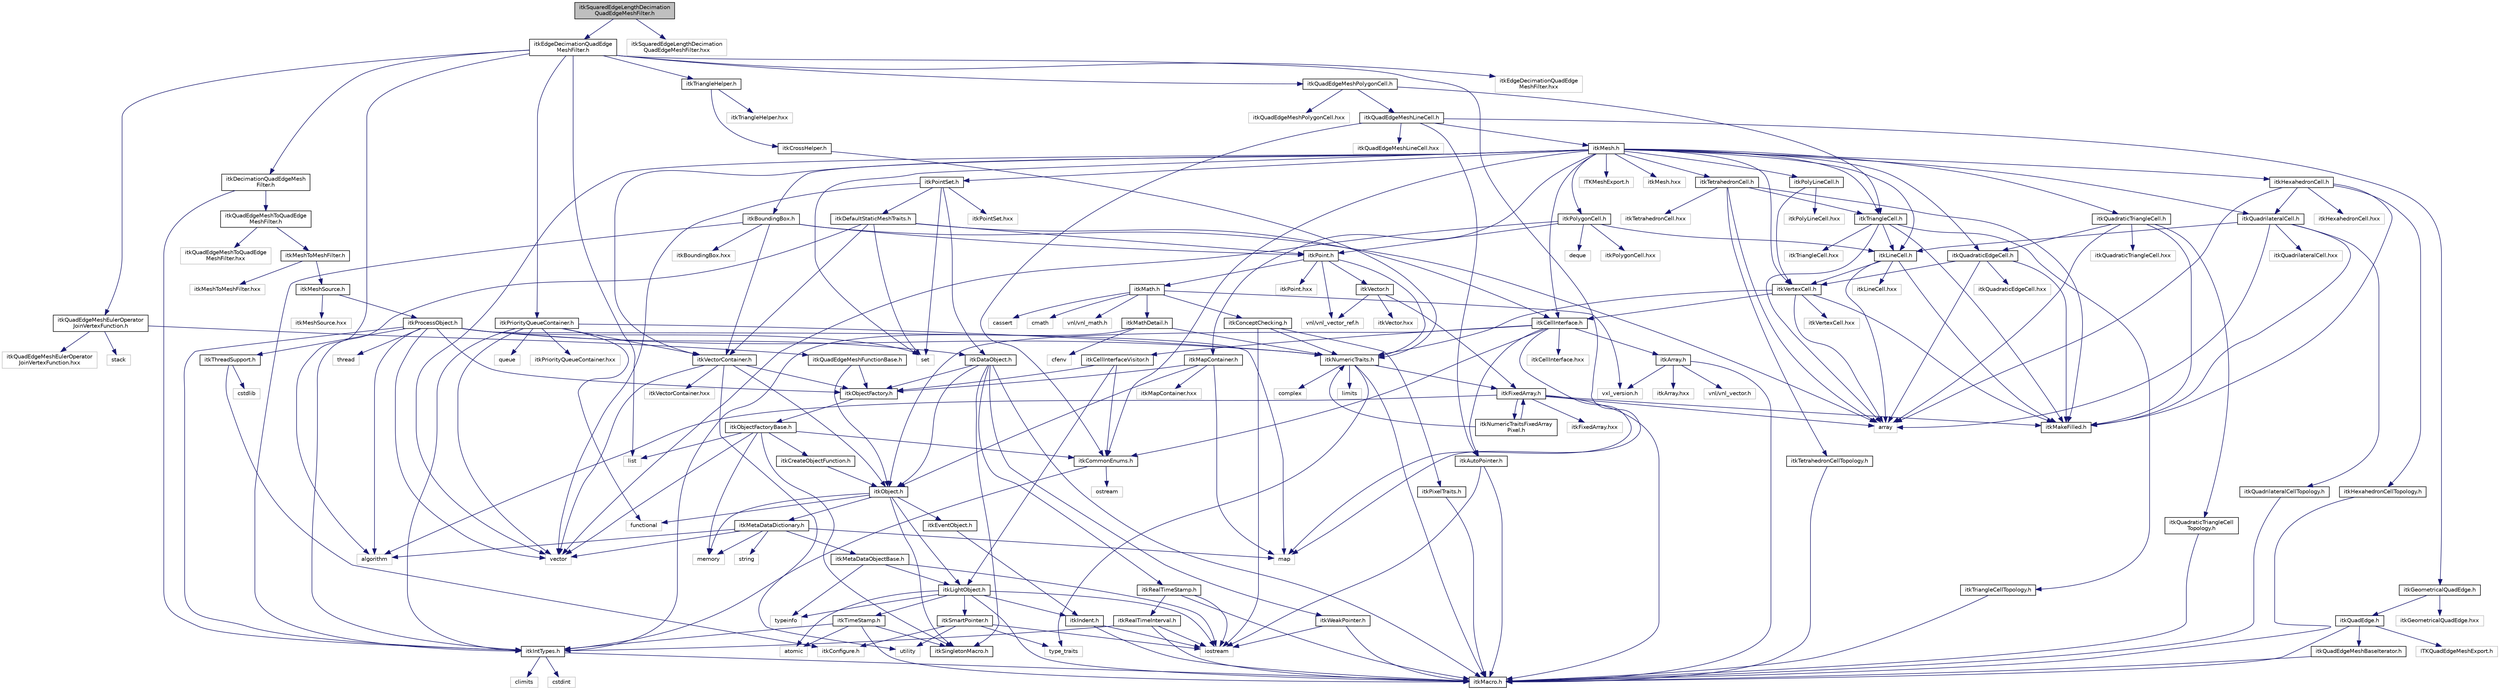 digraph "itkSquaredEdgeLengthDecimationQuadEdgeMeshFilter.h"
{
 // LATEX_PDF_SIZE
  edge [fontname="Helvetica",fontsize="10",labelfontname="Helvetica",labelfontsize="10"];
  node [fontname="Helvetica",fontsize="10",shape=record];
  Node1 [label="itkSquaredEdgeLengthDecimation\lQuadEdgeMeshFilter.h",height=0.2,width=0.4,color="black", fillcolor="grey75", style="filled", fontcolor="black",tooltip=" "];
  Node1 -> Node2 [color="midnightblue",fontsize="10",style="solid",fontname="Helvetica"];
  Node2 [label="itkEdgeDecimationQuadEdge\lMeshFilter.h",height=0.2,width=0.4,color="black", fillcolor="white", style="filled",URL="$itkEdgeDecimationQuadEdgeMeshFilter_8h.html",tooltip=" "];
  Node2 -> Node3 [color="midnightblue",fontsize="10",style="solid",fontname="Helvetica"];
  Node3 [label="list",height=0.2,width=0.4,color="grey75", fillcolor="white", style="filled",tooltip=" "];
  Node2 -> Node4 [color="midnightblue",fontsize="10",style="solid",fontname="Helvetica"];
  Node4 [label="map",height=0.2,width=0.4,color="grey75", fillcolor="white", style="filled",tooltip=" "];
  Node2 -> Node5 [color="midnightblue",fontsize="10",style="solid",fontname="Helvetica"];
  Node5 [label="algorithm",height=0.2,width=0.4,color="grey75", fillcolor="white", style="filled",tooltip=" "];
  Node2 -> Node6 [color="midnightblue",fontsize="10",style="solid",fontname="Helvetica"];
  Node6 [label="itkQuadEdgeMeshEulerOperator\lJoinVertexFunction.h",height=0.2,width=0.4,color="black", fillcolor="white", style="filled",URL="$itkQuadEdgeMeshEulerOperatorJoinVertexFunction_8h.html",tooltip=" "];
  Node6 -> Node7 [color="midnightblue",fontsize="10",style="solid",fontname="Helvetica"];
  Node7 [label="itkQuadEdgeMeshFunctionBase.h",height=0.2,width=0.4,color="black", fillcolor="white", style="filled",URL="$itkQuadEdgeMeshFunctionBase_8h.html",tooltip=" "];
  Node7 -> Node8 [color="midnightblue",fontsize="10",style="solid",fontname="Helvetica"];
  Node8 [label="itkObject.h",height=0.2,width=0.4,color="black", fillcolor="white", style="filled",URL="$itkObject_8h.html",tooltip=" "];
  Node8 -> Node9 [color="midnightblue",fontsize="10",style="solid",fontname="Helvetica"];
  Node9 [label="itkLightObject.h",height=0.2,width=0.4,color="black", fillcolor="white", style="filled",URL="$itkLightObject_8h.html",tooltip=" "];
  Node9 -> Node10 [color="midnightblue",fontsize="10",style="solid",fontname="Helvetica"];
  Node10 [label="itkMacro.h",height=0.2,width=0.4,color="black", fillcolor="white", style="filled",URL="$itkMacro_8h.html",tooltip=" "];
  Node9 -> Node11 [color="midnightblue",fontsize="10",style="solid",fontname="Helvetica"];
  Node11 [label="itkSmartPointer.h",height=0.2,width=0.4,color="black", fillcolor="white", style="filled",URL="$itkSmartPointer_8h.html",tooltip=" "];
  Node11 -> Node12 [color="midnightblue",fontsize="10",style="solid",fontname="Helvetica"];
  Node12 [label="iostream",height=0.2,width=0.4,color="grey75", fillcolor="white", style="filled",tooltip=" "];
  Node11 -> Node13 [color="midnightblue",fontsize="10",style="solid",fontname="Helvetica"];
  Node13 [label="utility",height=0.2,width=0.4,color="grey75", fillcolor="white", style="filled",tooltip=" "];
  Node11 -> Node14 [color="midnightblue",fontsize="10",style="solid",fontname="Helvetica"];
  Node14 [label="type_traits",height=0.2,width=0.4,color="grey75", fillcolor="white", style="filled",tooltip=" "];
  Node11 -> Node15 [color="midnightblue",fontsize="10",style="solid",fontname="Helvetica"];
  Node15 [label="itkConfigure.h",height=0.2,width=0.4,color="grey75", fillcolor="white", style="filled",tooltip=" "];
  Node9 -> Node16 [color="midnightblue",fontsize="10",style="solid",fontname="Helvetica"];
  Node16 [label="itkTimeStamp.h",height=0.2,width=0.4,color="black", fillcolor="white", style="filled",URL="$itkTimeStamp_8h.html",tooltip=" "];
  Node16 -> Node10 [color="midnightblue",fontsize="10",style="solid",fontname="Helvetica"];
  Node16 -> Node17 [color="midnightblue",fontsize="10",style="solid",fontname="Helvetica"];
  Node17 [label="itkIntTypes.h",height=0.2,width=0.4,color="black", fillcolor="white", style="filled",URL="$itkIntTypes_8h.html",tooltip=" "];
  Node17 -> Node10 [color="midnightblue",fontsize="10",style="solid",fontname="Helvetica"];
  Node17 -> Node18 [color="midnightblue",fontsize="10",style="solid",fontname="Helvetica"];
  Node18 [label="cstdint",height=0.2,width=0.4,color="grey75", fillcolor="white", style="filled",tooltip=" "];
  Node17 -> Node19 [color="midnightblue",fontsize="10",style="solid",fontname="Helvetica"];
  Node19 [label="climits",height=0.2,width=0.4,color="grey75", fillcolor="white", style="filled",tooltip=" "];
  Node16 -> Node20 [color="midnightblue",fontsize="10",style="solid",fontname="Helvetica"];
  Node20 [label="atomic",height=0.2,width=0.4,color="grey75", fillcolor="white", style="filled",tooltip=" "];
  Node16 -> Node21 [color="midnightblue",fontsize="10",style="solid",fontname="Helvetica"];
  Node21 [label="itkSingletonMacro.h",height=0.2,width=0.4,color="black", fillcolor="white", style="filled",URL="$itkSingletonMacro_8h.html",tooltip=" "];
  Node9 -> Node22 [color="midnightblue",fontsize="10",style="solid",fontname="Helvetica"];
  Node22 [label="itkIndent.h",height=0.2,width=0.4,color="black", fillcolor="white", style="filled",URL="$itkIndent_8h.html",tooltip=" "];
  Node22 -> Node10 [color="midnightblue",fontsize="10",style="solid",fontname="Helvetica"];
  Node22 -> Node12 [color="midnightblue",fontsize="10",style="solid",fontname="Helvetica"];
  Node9 -> Node20 [color="midnightblue",fontsize="10",style="solid",fontname="Helvetica"];
  Node9 -> Node12 [color="midnightblue",fontsize="10",style="solid",fontname="Helvetica"];
  Node9 -> Node23 [color="midnightblue",fontsize="10",style="solid",fontname="Helvetica"];
  Node23 [label="typeinfo",height=0.2,width=0.4,color="grey75", fillcolor="white", style="filled",tooltip=" "];
  Node8 -> Node24 [color="midnightblue",fontsize="10",style="solid",fontname="Helvetica"];
  Node24 [label="itkEventObject.h",height=0.2,width=0.4,color="black", fillcolor="white", style="filled",URL="$itkEventObject_8h.html",tooltip=" "];
  Node24 -> Node22 [color="midnightblue",fontsize="10",style="solid",fontname="Helvetica"];
  Node8 -> Node25 [color="midnightblue",fontsize="10",style="solid",fontname="Helvetica"];
  Node25 [label="itkMetaDataDictionary.h",height=0.2,width=0.4,color="black", fillcolor="white", style="filled",URL="$itkMetaDataDictionary_8h.html",tooltip=" "];
  Node25 -> Node26 [color="midnightblue",fontsize="10",style="solid",fontname="Helvetica"];
  Node26 [label="itkMetaDataObjectBase.h",height=0.2,width=0.4,color="black", fillcolor="white", style="filled",URL="$itkMetaDataObjectBase_8h.html",tooltip=" "];
  Node26 -> Node9 [color="midnightblue",fontsize="10",style="solid",fontname="Helvetica"];
  Node26 -> Node23 [color="midnightblue",fontsize="10",style="solid",fontname="Helvetica"];
  Node26 -> Node12 [color="midnightblue",fontsize="10",style="solid",fontname="Helvetica"];
  Node25 -> Node5 [color="midnightblue",fontsize="10",style="solid",fontname="Helvetica"];
  Node25 -> Node27 [color="midnightblue",fontsize="10",style="solid",fontname="Helvetica"];
  Node27 [label="vector",height=0.2,width=0.4,color="grey75", fillcolor="white", style="filled",tooltip=" "];
  Node25 -> Node4 [color="midnightblue",fontsize="10",style="solid",fontname="Helvetica"];
  Node25 -> Node28 [color="midnightblue",fontsize="10",style="solid",fontname="Helvetica"];
  Node28 [label="string",height=0.2,width=0.4,color="grey75", fillcolor="white", style="filled",tooltip=" "];
  Node25 -> Node29 [color="midnightblue",fontsize="10",style="solid",fontname="Helvetica"];
  Node29 [label="memory",height=0.2,width=0.4,color="grey75", fillcolor="white", style="filled",tooltip=" "];
  Node8 -> Node21 [color="midnightblue",fontsize="10",style="solid",fontname="Helvetica"];
  Node8 -> Node30 [color="midnightblue",fontsize="10",style="solid",fontname="Helvetica"];
  Node30 [label="functional",height=0.2,width=0.4,color="grey75", fillcolor="white", style="filled",tooltip=" "];
  Node8 -> Node29 [color="midnightblue",fontsize="10",style="solid",fontname="Helvetica"];
  Node7 -> Node31 [color="midnightblue",fontsize="10",style="solid",fontname="Helvetica"];
  Node31 [label="itkObjectFactory.h",height=0.2,width=0.4,color="black", fillcolor="white", style="filled",URL="$itkObjectFactory_8h.html",tooltip=" "];
  Node31 -> Node32 [color="midnightblue",fontsize="10",style="solid",fontname="Helvetica"];
  Node32 [label="itkObjectFactoryBase.h",height=0.2,width=0.4,color="black", fillcolor="white", style="filled",URL="$itkObjectFactoryBase_8h.html",tooltip=" "];
  Node32 -> Node33 [color="midnightblue",fontsize="10",style="solid",fontname="Helvetica"];
  Node33 [label="itkCreateObjectFunction.h",height=0.2,width=0.4,color="black", fillcolor="white", style="filled",URL="$itkCreateObjectFunction_8h.html",tooltip=" "];
  Node33 -> Node8 [color="midnightblue",fontsize="10",style="solid",fontname="Helvetica"];
  Node32 -> Node21 [color="midnightblue",fontsize="10",style="solid",fontname="Helvetica"];
  Node32 -> Node34 [color="midnightblue",fontsize="10",style="solid",fontname="Helvetica"];
  Node34 [label="itkCommonEnums.h",height=0.2,width=0.4,color="black", fillcolor="white", style="filled",URL="$itkCommonEnums_8h.html",tooltip=" "];
  Node34 -> Node17 [color="midnightblue",fontsize="10",style="solid",fontname="Helvetica"];
  Node34 -> Node35 [color="midnightblue",fontsize="10",style="solid",fontname="Helvetica"];
  Node35 [label="ostream",height=0.2,width=0.4,color="grey75", fillcolor="white", style="filled",tooltip=" "];
  Node32 -> Node3 [color="midnightblue",fontsize="10",style="solid",fontname="Helvetica"];
  Node32 -> Node29 [color="midnightblue",fontsize="10",style="solid",fontname="Helvetica"];
  Node32 -> Node27 [color="midnightblue",fontsize="10",style="solid",fontname="Helvetica"];
  Node6 -> Node36 [color="midnightblue",fontsize="10",style="solid",fontname="Helvetica"];
  Node36 [label="stack",height=0.2,width=0.4,color="grey75", fillcolor="white", style="filled",tooltip=" "];
  Node6 -> Node37 [color="midnightblue",fontsize="10",style="solid",fontname="Helvetica"];
  Node37 [label="itkQuadEdgeMeshEulerOperator\lJoinVertexFunction.hxx",height=0.2,width=0.4,color="grey75", fillcolor="white", style="filled",tooltip=" "];
  Node2 -> Node38 [color="midnightblue",fontsize="10",style="solid",fontname="Helvetica"];
  Node38 [label="itkQuadEdgeMeshPolygonCell.h",height=0.2,width=0.4,color="black", fillcolor="white", style="filled",URL="$itkQuadEdgeMeshPolygonCell_8h.html",tooltip=" "];
  Node38 -> Node39 [color="midnightblue",fontsize="10",style="solid",fontname="Helvetica"];
  Node39 [label="itkTriangleCell.h",height=0.2,width=0.4,color="black", fillcolor="white", style="filled",URL="$itkTriangleCell_8h.html",tooltip=" "];
  Node39 -> Node40 [color="midnightblue",fontsize="10",style="solid",fontname="Helvetica"];
  Node40 [label="itkLineCell.h",height=0.2,width=0.4,color="black", fillcolor="white", style="filled",URL="$itkLineCell_8h.html",tooltip=" "];
  Node40 -> Node41 [color="midnightblue",fontsize="10",style="solid",fontname="Helvetica"];
  Node41 [label="itkVertexCell.h",height=0.2,width=0.4,color="black", fillcolor="white", style="filled",URL="$itkVertexCell_8h.html",tooltip=" "];
  Node41 -> Node42 [color="midnightblue",fontsize="10",style="solid",fontname="Helvetica"];
  Node42 [label="itkCellInterface.h",height=0.2,width=0.4,color="black", fillcolor="white", style="filled",URL="$itkCellInterface_8h.html",tooltip=" "];
  Node42 -> Node8 [color="midnightblue",fontsize="10",style="solid",fontname="Helvetica"];
  Node42 -> Node43 [color="midnightblue",fontsize="10",style="solid",fontname="Helvetica"];
  Node43 [label="itkCellInterfaceVisitor.h",height=0.2,width=0.4,color="black", fillcolor="white", style="filled",URL="$itkCellInterfaceVisitor_8h.html",tooltip=" "];
  Node43 -> Node9 [color="midnightblue",fontsize="10",style="solid",fontname="Helvetica"];
  Node43 -> Node31 [color="midnightblue",fontsize="10",style="solid",fontname="Helvetica"];
  Node43 -> Node34 [color="midnightblue",fontsize="10",style="solid",fontname="Helvetica"];
  Node42 -> Node44 [color="midnightblue",fontsize="10",style="solid",fontname="Helvetica"];
  Node44 [label="itkAutoPointer.h",height=0.2,width=0.4,color="black", fillcolor="white", style="filled",URL="$itkAutoPointer_8h.html",tooltip=" "];
  Node44 -> Node10 [color="midnightblue",fontsize="10",style="solid",fontname="Helvetica"];
  Node44 -> Node12 [color="midnightblue",fontsize="10",style="solid",fontname="Helvetica"];
  Node42 -> Node45 [color="midnightblue",fontsize="10",style="solid",fontname="Helvetica"];
  Node45 [label="itkArray.h",height=0.2,width=0.4,color="black", fillcolor="white", style="filled",URL="$itkArray_8h.html",tooltip=" "];
  Node45 -> Node10 [color="midnightblue",fontsize="10",style="solid",fontname="Helvetica"];
  Node45 -> Node46 [color="midnightblue",fontsize="10",style="solid",fontname="Helvetica"];
  Node46 [label="vxl_version.h",height=0.2,width=0.4,color="grey75", fillcolor="white", style="filled",tooltip=" "];
  Node45 -> Node47 [color="midnightblue",fontsize="10",style="solid",fontname="Helvetica"];
  Node47 [label="vnl/vnl_vector.h",height=0.2,width=0.4,color="grey75", fillcolor="white", style="filled",tooltip=" "];
  Node45 -> Node48 [color="midnightblue",fontsize="10",style="solid",fontname="Helvetica"];
  Node48 [label="itkArray.hxx",height=0.2,width=0.4,color="grey75", fillcolor="white", style="filled",tooltip=" "];
  Node42 -> Node34 [color="midnightblue",fontsize="10",style="solid",fontname="Helvetica"];
  Node42 -> Node4 [color="midnightblue",fontsize="10",style="solid",fontname="Helvetica"];
  Node42 -> Node49 [color="midnightblue",fontsize="10",style="solid",fontname="Helvetica"];
  Node49 [label="itkCellInterface.hxx",height=0.2,width=0.4,color="grey75", fillcolor="white", style="filled",tooltip=" "];
  Node41 -> Node50 [color="midnightblue",fontsize="10",style="solid",fontname="Helvetica"];
  Node50 [label="itkNumericTraits.h",height=0.2,width=0.4,color="black", fillcolor="white", style="filled",URL="$itkNumericTraits_8h.html",tooltip=" "];
  Node50 -> Node10 [color="midnightblue",fontsize="10",style="solid",fontname="Helvetica"];
  Node50 -> Node51 [color="midnightblue",fontsize="10",style="solid",fontname="Helvetica"];
  Node51 [label="limits",height=0.2,width=0.4,color="grey75", fillcolor="white", style="filled",tooltip=" "];
  Node50 -> Node52 [color="midnightblue",fontsize="10",style="solid",fontname="Helvetica"];
  Node52 [label="complex",height=0.2,width=0.4,color="grey75", fillcolor="white", style="filled",tooltip=" "];
  Node50 -> Node14 [color="midnightblue",fontsize="10",style="solid",fontname="Helvetica"];
  Node50 -> Node53 [color="midnightblue",fontsize="10",style="solid",fontname="Helvetica"];
  Node53 [label="itkFixedArray.h",height=0.2,width=0.4,color="black", fillcolor="white", style="filled",URL="$itkFixedArray_8h.html",tooltip=" "];
  Node53 -> Node10 [color="midnightblue",fontsize="10",style="solid",fontname="Helvetica"];
  Node53 -> Node54 [color="midnightblue",fontsize="10",style="solid",fontname="Helvetica"];
  Node54 [label="itkMakeFilled.h",height=0.2,width=0.4,color="black", fillcolor="white", style="filled",URL="$itkMakeFilled_8h.html",tooltip=" "];
  Node53 -> Node5 [color="midnightblue",fontsize="10",style="solid",fontname="Helvetica"];
  Node53 -> Node55 [color="midnightblue",fontsize="10",style="solid",fontname="Helvetica"];
  Node55 [label="array",height=0.2,width=0.4,color="grey75", fillcolor="white", style="filled",tooltip=" "];
  Node53 -> Node56 [color="midnightblue",fontsize="10",style="solid",fontname="Helvetica"];
  Node56 [label="itkFixedArray.hxx",height=0.2,width=0.4,color="grey75", fillcolor="white", style="filled",tooltip=" "];
  Node53 -> Node57 [color="midnightblue",fontsize="10",style="solid",fontname="Helvetica"];
  Node57 [label="itkNumericTraitsFixedArray\lPixel.h",height=0.2,width=0.4,color="black", fillcolor="white", style="filled",URL="$itkNumericTraitsFixedArrayPixel_8h.html",tooltip=" "];
  Node57 -> Node50 [color="midnightblue",fontsize="10",style="solid",fontname="Helvetica"];
  Node57 -> Node53 [color="midnightblue",fontsize="10",style="solid",fontname="Helvetica"];
  Node41 -> Node54 [color="midnightblue",fontsize="10",style="solid",fontname="Helvetica"];
  Node41 -> Node55 [color="midnightblue",fontsize="10",style="solid",fontname="Helvetica"];
  Node41 -> Node58 [color="midnightblue",fontsize="10",style="solid",fontname="Helvetica"];
  Node58 [label="itkVertexCell.hxx",height=0.2,width=0.4,color="grey75", fillcolor="white", style="filled",tooltip=" "];
  Node40 -> Node54 [color="midnightblue",fontsize="10",style="solid",fontname="Helvetica"];
  Node40 -> Node55 [color="midnightblue",fontsize="10",style="solid",fontname="Helvetica"];
  Node40 -> Node59 [color="midnightblue",fontsize="10",style="solid",fontname="Helvetica"];
  Node59 [label="itkLineCell.hxx",height=0.2,width=0.4,color="grey75", fillcolor="white", style="filled",tooltip=" "];
  Node39 -> Node60 [color="midnightblue",fontsize="10",style="solid",fontname="Helvetica"];
  Node60 [label="itkTriangleCellTopology.h",height=0.2,width=0.4,color="black", fillcolor="white", style="filled",URL="$itkTriangleCellTopology_8h.html",tooltip=" "];
  Node60 -> Node10 [color="midnightblue",fontsize="10",style="solid",fontname="Helvetica"];
  Node39 -> Node54 [color="midnightblue",fontsize="10",style="solid",fontname="Helvetica"];
  Node39 -> Node55 [color="midnightblue",fontsize="10",style="solid",fontname="Helvetica"];
  Node39 -> Node61 [color="midnightblue",fontsize="10",style="solid",fontname="Helvetica"];
  Node61 [label="itkTriangleCell.hxx",height=0.2,width=0.4,color="grey75", fillcolor="white", style="filled",tooltip=" "];
  Node38 -> Node62 [color="midnightblue",fontsize="10",style="solid",fontname="Helvetica"];
  Node62 [label="itkQuadEdgeMeshLineCell.h",height=0.2,width=0.4,color="black", fillcolor="white", style="filled",URL="$itkQuadEdgeMeshLineCell_8h.html",tooltip=" "];
  Node62 -> Node44 [color="midnightblue",fontsize="10",style="solid",fontname="Helvetica"];
  Node62 -> Node63 [color="midnightblue",fontsize="10",style="solid",fontname="Helvetica"];
  Node63 [label="itkMesh.h",height=0.2,width=0.4,color="black", fillcolor="white", style="filled",URL="$itkMesh_8h.html",tooltip=" "];
  Node63 -> Node64 [color="midnightblue",fontsize="10",style="solid",fontname="Helvetica"];
  Node64 [label="itkPointSet.h",height=0.2,width=0.4,color="black", fillcolor="white", style="filled",URL="$itkPointSet_8h.html",tooltip=" "];
  Node64 -> Node65 [color="midnightblue",fontsize="10",style="solid",fontname="Helvetica"];
  Node65 [label="itkDataObject.h",height=0.2,width=0.4,color="black", fillcolor="white", style="filled",URL="$itkDataObject_8h.html",tooltip=" "];
  Node65 -> Node8 [color="midnightblue",fontsize="10",style="solid",fontname="Helvetica"];
  Node65 -> Node10 [color="midnightblue",fontsize="10",style="solid",fontname="Helvetica"];
  Node65 -> Node21 [color="midnightblue",fontsize="10",style="solid",fontname="Helvetica"];
  Node65 -> Node66 [color="midnightblue",fontsize="10",style="solid",fontname="Helvetica"];
  Node66 [label="itkWeakPointer.h",height=0.2,width=0.4,color="black", fillcolor="white", style="filled",URL="$itkWeakPointer_8h.html",tooltip=" "];
  Node66 -> Node10 [color="midnightblue",fontsize="10",style="solid",fontname="Helvetica"];
  Node66 -> Node12 [color="midnightblue",fontsize="10",style="solid",fontname="Helvetica"];
  Node65 -> Node67 [color="midnightblue",fontsize="10",style="solid",fontname="Helvetica"];
  Node67 [label="itkRealTimeStamp.h",height=0.2,width=0.4,color="black", fillcolor="white", style="filled",URL="$itkRealTimeStamp_8h.html",tooltip=" "];
  Node67 -> Node68 [color="midnightblue",fontsize="10",style="solid",fontname="Helvetica"];
  Node68 [label="itkRealTimeInterval.h",height=0.2,width=0.4,color="black", fillcolor="white", style="filled",URL="$itkRealTimeInterval_8h.html",tooltip=" "];
  Node68 -> Node17 [color="midnightblue",fontsize="10",style="solid",fontname="Helvetica"];
  Node68 -> Node10 [color="midnightblue",fontsize="10",style="solid",fontname="Helvetica"];
  Node68 -> Node12 [color="midnightblue",fontsize="10",style="solid",fontname="Helvetica"];
  Node67 -> Node10 [color="midnightblue",fontsize="10",style="solid",fontname="Helvetica"];
  Node67 -> Node12 [color="midnightblue",fontsize="10",style="solid",fontname="Helvetica"];
  Node65 -> Node31 [color="midnightblue",fontsize="10",style="solid",fontname="Helvetica"];
  Node64 -> Node69 [color="midnightblue",fontsize="10",style="solid",fontname="Helvetica"];
  Node69 [label="itkDefaultStaticMeshTraits.h",height=0.2,width=0.4,color="black", fillcolor="white", style="filled",URL="$itkDefaultStaticMeshTraits_8h.html",tooltip=" "];
  Node69 -> Node42 [color="midnightblue",fontsize="10",style="solid",fontname="Helvetica"];
  Node69 -> Node70 [color="midnightblue",fontsize="10",style="solid",fontname="Helvetica"];
  Node70 [label="itkVectorContainer.h",height=0.2,width=0.4,color="black", fillcolor="white", style="filled",URL="$itkVectorContainer_8h.html",tooltip=" "];
  Node70 -> Node8 [color="midnightblue",fontsize="10",style="solid",fontname="Helvetica"];
  Node70 -> Node31 [color="midnightblue",fontsize="10",style="solid",fontname="Helvetica"];
  Node70 -> Node13 [color="midnightblue",fontsize="10",style="solid",fontname="Helvetica"];
  Node70 -> Node27 [color="midnightblue",fontsize="10",style="solid",fontname="Helvetica"];
  Node70 -> Node71 [color="midnightblue",fontsize="10",style="solid",fontname="Helvetica"];
  Node71 [label="itkVectorContainer.hxx",height=0.2,width=0.4,color="grey75", fillcolor="white", style="filled",tooltip=" "];
  Node69 -> Node72 [color="midnightblue",fontsize="10",style="solid",fontname="Helvetica"];
  Node72 [label="itkPoint.h",height=0.2,width=0.4,color="black", fillcolor="white", style="filled",URL="$itkPoint_8h.html",tooltip=" "];
  Node72 -> Node50 [color="midnightblue",fontsize="10",style="solid",fontname="Helvetica"];
  Node72 -> Node73 [color="midnightblue",fontsize="10",style="solid",fontname="Helvetica"];
  Node73 [label="itkVector.h",height=0.2,width=0.4,color="black", fillcolor="white", style="filled",URL="$itkVector_8h.html",tooltip=" "];
  Node73 -> Node53 [color="midnightblue",fontsize="10",style="solid",fontname="Helvetica"];
  Node73 -> Node74 [color="midnightblue",fontsize="10",style="solid",fontname="Helvetica"];
  Node74 [label="vnl/vnl_vector_ref.h",height=0.2,width=0.4,color="grey75", fillcolor="white", style="filled",tooltip=" "];
  Node73 -> Node75 [color="midnightblue",fontsize="10",style="solid",fontname="Helvetica"];
  Node75 [label="itkVector.hxx",height=0.2,width=0.4,color="grey75", fillcolor="white", style="filled",tooltip=" "];
  Node72 -> Node74 [color="midnightblue",fontsize="10",style="solid",fontname="Helvetica"];
  Node72 -> Node76 [color="midnightblue",fontsize="10",style="solid",fontname="Helvetica"];
  Node76 [label="itkMath.h",height=0.2,width=0.4,color="black", fillcolor="white", style="filled",URL="$itkMath_8h.html",tooltip=" "];
  Node76 -> Node77 [color="midnightblue",fontsize="10",style="solid",fontname="Helvetica"];
  Node77 [label="cassert",height=0.2,width=0.4,color="grey75", fillcolor="white", style="filled",tooltip=" "];
  Node76 -> Node78 [color="midnightblue",fontsize="10",style="solid",fontname="Helvetica"];
  Node78 [label="cmath",height=0.2,width=0.4,color="grey75", fillcolor="white", style="filled",tooltip=" "];
  Node76 -> Node79 [color="midnightblue",fontsize="10",style="solid",fontname="Helvetica"];
  Node79 [label="itkMathDetail.h",height=0.2,width=0.4,color="black", fillcolor="white", style="filled",URL="$itkMathDetail_8h.html",tooltip=" "];
  Node79 -> Node17 [color="midnightblue",fontsize="10",style="solid",fontname="Helvetica"];
  Node79 -> Node50 [color="midnightblue",fontsize="10",style="solid",fontname="Helvetica"];
  Node79 -> Node80 [color="midnightblue",fontsize="10",style="solid",fontname="Helvetica"];
  Node80 [label="cfenv",height=0.2,width=0.4,color="grey75", fillcolor="white", style="filled",tooltip=" "];
  Node76 -> Node81 [color="midnightblue",fontsize="10",style="solid",fontname="Helvetica"];
  Node81 [label="itkConceptChecking.h",height=0.2,width=0.4,color="black", fillcolor="white", style="filled",URL="$itkConceptChecking_8h.html",tooltip=" "];
  Node81 -> Node82 [color="midnightblue",fontsize="10",style="solid",fontname="Helvetica"];
  Node82 [label="itkPixelTraits.h",height=0.2,width=0.4,color="black", fillcolor="white", style="filled",URL="$itkPixelTraits_8h.html",tooltip=" "];
  Node82 -> Node10 [color="midnightblue",fontsize="10",style="solid",fontname="Helvetica"];
  Node81 -> Node50 [color="midnightblue",fontsize="10",style="solid",fontname="Helvetica"];
  Node81 -> Node12 [color="midnightblue",fontsize="10",style="solid",fontname="Helvetica"];
  Node76 -> Node83 [color="midnightblue",fontsize="10",style="solid",fontname="Helvetica"];
  Node83 [label="vnl/vnl_math.h",height=0.2,width=0.4,color="grey75", fillcolor="white", style="filled",tooltip=" "];
  Node76 -> Node46 [color="midnightblue",fontsize="10",style="solid",fontname="Helvetica"];
  Node72 -> Node84 [color="midnightblue",fontsize="10",style="solid",fontname="Helvetica"];
  Node84 [label="itkPoint.hxx",height=0.2,width=0.4,color="grey75", fillcolor="white", style="filled",tooltip=" "];
  Node69 -> Node17 [color="midnightblue",fontsize="10",style="solid",fontname="Helvetica"];
  Node69 -> Node85 [color="midnightblue",fontsize="10",style="solid",fontname="Helvetica"];
  Node85 [label="set",height=0.2,width=0.4,color="grey75", fillcolor="white", style="filled",tooltip=" "];
  Node64 -> Node27 [color="midnightblue",fontsize="10",style="solid",fontname="Helvetica"];
  Node64 -> Node85 [color="midnightblue",fontsize="10",style="solid",fontname="Helvetica"];
  Node64 -> Node86 [color="midnightblue",fontsize="10",style="solid",fontname="Helvetica"];
  Node86 [label="itkPointSet.hxx",height=0.2,width=0.4,color="grey75", fillcolor="white", style="filled",tooltip=" "];
  Node63 -> Node87 [color="midnightblue",fontsize="10",style="solid",fontname="Helvetica"];
  Node87 [label="itkBoundingBox.h",height=0.2,width=0.4,color="black", fillcolor="white", style="filled",URL="$itkBoundingBox_8h.html",tooltip=" "];
  Node87 -> Node72 [color="midnightblue",fontsize="10",style="solid",fontname="Helvetica"];
  Node87 -> Node70 [color="midnightblue",fontsize="10",style="solid",fontname="Helvetica"];
  Node87 -> Node17 [color="midnightblue",fontsize="10",style="solid",fontname="Helvetica"];
  Node87 -> Node55 [color="midnightblue",fontsize="10",style="solid",fontname="Helvetica"];
  Node87 -> Node88 [color="midnightblue",fontsize="10",style="solid",fontname="Helvetica"];
  Node88 [label="itkBoundingBox.hxx",height=0.2,width=0.4,color="grey75", fillcolor="white", style="filled",tooltip=" "];
  Node63 -> Node42 [color="midnightblue",fontsize="10",style="solid",fontname="Helvetica"];
  Node63 -> Node89 [color="midnightblue",fontsize="10",style="solid",fontname="Helvetica"];
  Node89 [label="itkMapContainer.h",height=0.2,width=0.4,color="black", fillcolor="white", style="filled",URL="$itkMapContainer_8h.html",tooltip=" "];
  Node89 -> Node8 [color="midnightblue",fontsize="10",style="solid",fontname="Helvetica"];
  Node89 -> Node31 [color="midnightblue",fontsize="10",style="solid",fontname="Helvetica"];
  Node89 -> Node4 [color="midnightblue",fontsize="10",style="solid",fontname="Helvetica"];
  Node89 -> Node90 [color="midnightblue",fontsize="10",style="solid",fontname="Helvetica"];
  Node90 [label="itkMapContainer.hxx",height=0.2,width=0.4,color="grey75", fillcolor="white", style="filled",tooltip=" "];
  Node63 -> Node34 [color="midnightblue",fontsize="10",style="solid",fontname="Helvetica"];
  Node63 -> Node91 [color="midnightblue",fontsize="10",style="solid",fontname="Helvetica"];
  Node91 [label="ITKMeshExport.h",height=0.2,width=0.4,color="grey75", fillcolor="white", style="filled",tooltip=" "];
  Node63 -> Node27 [color="midnightblue",fontsize="10",style="solid",fontname="Helvetica"];
  Node63 -> Node85 [color="midnightblue",fontsize="10",style="solid",fontname="Helvetica"];
  Node63 -> Node70 [color="midnightblue",fontsize="10",style="solid",fontname="Helvetica"];
  Node63 -> Node41 [color="midnightblue",fontsize="10",style="solid",fontname="Helvetica"];
  Node63 -> Node40 [color="midnightblue",fontsize="10",style="solid",fontname="Helvetica"];
  Node63 -> Node92 [color="midnightblue",fontsize="10",style="solid",fontname="Helvetica"];
  Node92 [label="itkPolyLineCell.h",height=0.2,width=0.4,color="black", fillcolor="white", style="filled",URL="$itkPolyLineCell_8h.html",tooltip=" "];
  Node92 -> Node41 [color="midnightblue",fontsize="10",style="solid",fontname="Helvetica"];
  Node92 -> Node93 [color="midnightblue",fontsize="10",style="solid",fontname="Helvetica"];
  Node93 [label="itkPolyLineCell.hxx",height=0.2,width=0.4,color="grey75", fillcolor="white", style="filled",tooltip=" "];
  Node63 -> Node39 [color="midnightblue",fontsize="10",style="solid",fontname="Helvetica"];
  Node63 -> Node94 [color="midnightblue",fontsize="10",style="solid",fontname="Helvetica"];
  Node94 [label="itkQuadrilateralCell.h",height=0.2,width=0.4,color="black", fillcolor="white", style="filled",URL="$itkQuadrilateralCell_8h.html",tooltip=" "];
  Node94 -> Node40 [color="midnightblue",fontsize="10",style="solid",fontname="Helvetica"];
  Node94 -> Node95 [color="midnightblue",fontsize="10",style="solid",fontname="Helvetica"];
  Node95 [label="itkQuadrilateralCellTopology.h",height=0.2,width=0.4,color="black", fillcolor="white", style="filled",URL="$itkQuadrilateralCellTopology_8h.html",tooltip=" "];
  Node95 -> Node10 [color="midnightblue",fontsize="10",style="solid",fontname="Helvetica"];
  Node94 -> Node54 [color="midnightblue",fontsize="10",style="solid",fontname="Helvetica"];
  Node94 -> Node55 [color="midnightblue",fontsize="10",style="solid",fontname="Helvetica"];
  Node94 -> Node96 [color="midnightblue",fontsize="10",style="solid",fontname="Helvetica"];
  Node96 [label="itkQuadrilateralCell.hxx",height=0.2,width=0.4,color="grey75", fillcolor="white", style="filled",tooltip=" "];
  Node63 -> Node97 [color="midnightblue",fontsize="10",style="solid",fontname="Helvetica"];
  Node97 [label="itkPolygonCell.h",height=0.2,width=0.4,color="black", fillcolor="white", style="filled",URL="$itkPolygonCell_8h.html",tooltip=" "];
  Node97 -> Node40 [color="midnightblue",fontsize="10",style="solid",fontname="Helvetica"];
  Node97 -> Node72 [color="midnightblue",fontsize="10",style="solid",fontname="Helvetica"];
  Node97 -> Node27 [color="midnightblue",fontsize="10",style="solid",fontname="Helvetica"];
  Node97 -> Node98 [color="midnightblue",fontsize="10",style="solid",fontname="Helvetica"];
  Node98 [label="deque",height=0.2,width=0.4,color="grey75", fillcolor="white", style="filled",tooltip=" "];
  Node97 -> Node99 [color="midnightblue",fontsize="10",style="solid",fontname="Helvetica"];
  Node99 [label="itkPolygonCell.hxx",height=0.2,width=0.4,color="grey75", fillcolor="white", style="filled",tooltip=" "];
  Node63 -> Node100 [color="midnightblue",fontsize="10",style="solid",fontname="Helvetica"];
  Node100 [label="itkTetrahedronCell.h",height=0.2,width=0.4,color="black", fillcolor="white", style="filled",URL="$itkTetrahedronCell_8h.html",tooltip=" "];
  Node100 -> Node39 [color="midnightblue",fontsize="10",style="solid",fontname="Helvetica"];
  Node100 -> Node101 [color="midnightblue",fontsize="10",style="solid",fontname="Helvetica"];
  Node101 [label="itkTetrahedronCellTopology.h",height=0.2,width=0.4,color="black", fillcolor="white", style="filled",URL="$itkTetrahedronCellTopology_8h.html",tooltip=" "];
  Node101 -> Node10 [color="midnightblue",fontsize="10",style="solid",fontname="Helvetica"];
  Node100 -> Node54 [color="midnightblue",fontsize="10",style="solid",fontname="Helvetica"];
  Node100 -> Node55 [color="midnightblue",fontsize="10",style="solid",fontname="Helvetica"];
  Node100 -> Node102 [color="midnightblue",fontsize="10",style="solid",fontname="Helvetica"];
  Node102 [label="itkTetrahedronCell.hxx",height=0.2,width=0.4,color="grey75", fillcolor="white", style="filled",tooltip=" "];
  Node63 -> Node103 [color="midnightblue",fontsize="10",style="solid",fontname="Helvetica"];
  Node103 [label="itkHexahedronCell.h",height=0.2,width=0.4,color="black", fillcolor="white", style="filled",URL="$itkHexahedronCell_8h.html",tooltip=" "];
  Node103 -> Node94 [color="midnightblue",fontsize="10",style="solid",fontname="Helvetica"];
  Node103 -> Node104 [color="midnightblue",fontsize="10",style="solid",fontname="Helvetica"];
  Node104 [label="itkHexahedronCellTopology.h",height=0.2,width=0.4,color="black", fillcolor="white", style="filled",URL="$itkHexahedronCellTopology_8h.html",tooltip=" "];
  Node104 -> Node10 [color="midnightblue",fontsize="10",style="solid",fontname="Helvetica"];
  Node103 -> Node54 [color="midnightblue",fontsize="10",style="solid",fontname="Helvetica"];
  Node103 -> Node55 [color="midnightblue",fontsize="10",style="solid",fontname="Helvetica"];
  Node103 -> Node105 [color="midnightblue",fontsize="10",style="solid",fontname="Helvetica"];
  Node105 [label="itkHexahedronCell.hxx",height=0.2,width=0.4,color="grey75", fillcolor="white", style="filled",tooltip=" "];
  Node63 -> Node106 [color="midnightblue",fontsize="10",style="solid",fontname="Helvetica"];
  Node106 [label="itkQuadraticEdgeCell.h",height=0.2,width=0.4,color="black", fillcolor="white", style="filled",URL="$itkQuadraticEdgeCell_8h.html",tooltip=" "];
  Node106 -> Node41 [color="midnightblue",fontsize="10",style="solid",fontname="Helvetica"];
  Node106 -> Node54 [color="midnightblue",fontsize="10",style="solid",fontname="Helvetica"];
  Node106 -> Node55 [color="midnightblue",fontsize="10",style="solid",fontname="Helvetica"];
  Node106 -> Node107 [color="midnightblue",fontsize="10",style="solid",fontname="Helvetica"];
  Node107 [label="itkQuadraticEdgeCell.hxx",height=0.2,width=0.4,color="grey75", fillcolor="white", style="filled",tooltip=" "];
  Node63 -> Node108 [color="midnightblue",fontsize="10",style="solid",fontname="Helvetica"];
  Node108 [label="itkQuadraticTriangleCell.h",height=0.2,width=0.4,color="black", fillcolor="white", style="filled",URL="$itkQuadraticTriangleCell_8h.html",tooltip=" "];
  Node108 -> Node106 [color="midnightblue",fontsize="10",style="solid",fontname="Helvetica"];
  Node108 -> Node109 [color="midnightblue",fontsize="10",style="solid",fontname="Helvetica"];
  Node109 [label="itkQuadraticTriangleCell\lTopology.h",height=0.2,width=0.4,color="black", fillcolor="white", style="filled",URL="$itkQuadraticTriangleCellTopology_8h.html",tooltip=" "];
  Node109 -> Node10 [color="midnightblue",fontsize="10",style="solid",fontname="Helvetica"];
  Node108 -> Node54 [color="midnightblue",fontsize="10",style="solid",fontname="Helvetica"];
  Node108 -> Node55 [color="midnightblue",fontsize="10",style="solid",fontname="Helvetica"];
  Node108 -> Node110 [color="midnightblue",fontsize="10",style="solid",fontname="Helvetica"];
  Node110 [label="itkQuadraticTriangleCell.hxx",height=0.2,width=0.4,color="grey75", fillcolor="white", style="filled",tooltip=" "];
  Node63 -> Node111 [color="midnightblue",fontsize="10",style="solid",fontname="Helvetica"];
  Node111 [label="itkMesh.hxx",height=0.2,width=0.4,color="grey75", fillcolor="white", style="filled",tooltip=" "];
  Node62 -> Node112 [color="midnightblue",fontsize="10",style="solid",fontname="Helvetica"];
  Node112 [label="itkGeometricalQuadEdge.h",height=0.2,width=0.4,color="black", fillcolor="white", style="filled",URL="$itkGeometricalQuadEdge_8h.html",tooltip=" "];
  Node112 -> Node113 [color="midnightblue",fontsize="10",style="solid",fontname="Helvetica"];
  Node113 [label="itkQuadEdge.h",height=0.2,width=0.4,color="black", fillcolor="white", style="filled",URL="$itkQuadEdge_8h.html",tooltip=" "];
  Node113 -> Node114 [color="midnightblue",fontsize="10",style="solid",fontname="Helvetica"];
  Node114 [label="itkQuadEdgeMeshBaseIterator.h",height=0.2,width=0.4,color="black", fillcolor="white", style="filled",URL="$itkQuadEdgeMeshBaseIterator_8h.html",tooltip=" "];
  Node114 -> Node10 [color="midnightblue",fontsize="10",style="solid",fontname="Helvetica"];
  Node113 -> Node115 [color="midnightblue",fontsize="10",style="solid",fontname="Helvetica"];
  Node115 [label="ITKQuadEdgeMeshExport.h",height=0.2,width=0.4,color="grey75", fillcolor="white", style="filled",tooltip=" "];
  Node113 -> Node10 [color="midnightblue",fontsize="10",style="solid",fontname="Helvetica"];
  Node112 -> Node116 [color="midnightblue",fontsize="10",style="solid",fontname="Helvetica"];
  Node116 [label="itkGeometricalQuadEdge.hxx",height=0.2,width=0.4,color="grey75", fillcolor="white", style="filled",tooltip=" "];
  Node62 -> Node34 [color="midnightblue",fontsize="10",style="solid",fontname="Helvetica"];
  Node62 -> Node117 [color="midnightblue",fontsize="10",style="solid",fontname="Helvetica"];
  Node117 [label="itkQuadEdgeMeshLineCell.hxx",height=0.2,width=0.4,color="grey75", fillcolor="white", style="filled",tooltip=" "];
  Node38 -> Node118 [color="midnightblue",fontsize="10",style="solid",fontname="Helvetica"];
  Node118 [label="itkQuadEdgeMeshPolygonCell.hxx",height=0.2,width=0.4,color="grey75", fillcolor="white", style="filled",tooltip=" "];
  Node2 -> Node119 [color="midnightblue",fontsize="10",style="solid",fontname="Helvetica"];
  Node119 [label="itkDecimationQuadEdgeMesh\lFilter.h",height=0.2,width=0.4,color="black", fillcolor="white", style="filled",URL="$itkDecimationQuadEdgeMeshFilter_8h.html",tooltip=" "];
  Node119 -> Node17 [color="midnightblue",fontsize="10",style="solid",fontname="Helvetica"];
  Node119 -> Node120 [color="midnightblue",fontsize="10",style="solid",fontname="Helvetica"];
  Node120 [label="itkQuadEdgeMeshToQuadEdge\lMeshFilter.h",height=0.2,width=0.4,color="black", fillcolor="white", style="filled",URL="$itkQuadEdgeMeshToQuadEdgeMeshFilter_8h.html",tooltip=" "];
  Node120 -> Node121 [color="midnightblue",fontsize="10",style="solid",fontname="Helvetica"];
  Node121 [label="itkMeshToMeshFilter.h",height=0.2,width=0.4,color="black", fillcolor="white", style="filled",URL="$itkMeshToMeshFilter_8h.html",tooltip=" "];
  Node121 -> Node122 [color="midnightblue",fontsize="10",style="solid",fontname="Helvetica"];
  Node122 [label="itkMeshSource.h",height=0.2,width=0.4,color="black", fillcolor="white", style="filled",URL="$itkMeshSource_8h.html",tooltip=" "];
  Node122 -> Node123 [color="midnightblue",fontsize="10",style="solid",fontname="Helvetica"];
  Node123 [label="itkProcessObject.h",height=0.2,width=0.4,color="black", fillcolor="white", style="filled",URL="$itkProcessObject_8h.html",tooltip=" "];
  Node123 -> Node65 [color="midnightblue",fontsize="10",style="solid",fontname="Helvetica"];
  Node123 -> Node31 [color="midnightblue",fontsize="10",style="solid",fontname="Helvetica"];
  Node123 -> Node50 [color="midnightblue",fontsize="10",style="solid",fontname="Helvetica"];
  Node123 -> Node124 [color="midnightblue",fontsize="10",style="solid",fontname="Helvetica"];
  Node124 [label="itkThreadSupport.h",height=0.2,width=0.4,color="black", fillcolor="white", style="filled",URL="$itkThreadSupport_8h.html",tooltip=" "];
  Node124 -> Node125 [color="midnightblue",fontsize="10",style="solid",fontname="Helvetica"];
  Node125 [label="cstdlib",height=0.2,width=0.4,color="grey75", fillcolor="white", style="filled",tooltip=" "];
  Node124 -> Node15 [color="midnightblue",fontsize="10",style="solid",fontname="Helvetica"];
  Node123 -> Node17 [color="midnightblue",fontsize="10",style="solid",fontname="Helvetica"];
  Node123 -> Node27 [color="midnightblue",fontsize="10",style="solid",fontname="Helvetica"];
  Node123 -> Node4 [color="midnightblue",fontsize="10",style="solid",fontname="Helvetica"];
  Node123 -> Node85 [color="midnightblue",fontsize="10",style="solid",fontname="Helvetica"];
  Node123 -> Node5 [color="midnightblue",fontsize="10",style="solid",fontname="Helvetica"];
  Node123 -> Node126 [color="midnightblue",fontsize="10",style="solid",fontname="Helvetica"];
  Node126 [label="thread",height=0.2,width=0.4,color="grey75", fillcolor="white", style="filled",tooltip=" "];
  Node122 -> Node127 [color="midnightblue",fontsize="10",style="solid",fontname="Helvetica"];
  Node127 [label="itkMeshSource.hxx",height=0.2,width=0.4,color="grey75", fillcolor="white", style="filled",tooltip=" "];
  Node121 -> Node128 [color="midnightblue",fontsize="10",style="solid",fontname="Helvetica"];
  Node128 [label="itkMeshToMeshFilter.hxx",height=0.2,width=0.4,color="grey75", fillcolor="white", style="filled",tooltip=" "];
  Node120 -> Node129 [color="midnightblue",fontsize="10",style="solid",fontname="Helvetica"];
  Node129 [label="itkQuadEdgeMeshToQuadEdge\lMeshFilter.hxx",height=0.2,width=0.4,color="grey75", fillcolor="white", style="filled",tooltip=" "];
  Node2 -> Node130 [color="midnightblue",fontsize="10",style="solid",fontname="Helvetica"];
  Node130 [label="itkPriorityQueueContainer.h",height=0.2,width=0.4,color="black", fillcolor="white", style="filled",URL="$itkPriorityQueueContainer_8h.html",tooltip=" "];
  Node130 -> Node70 [color="midnightblue",fontsize="10",style="solid",fontname="Helvetica"];
  Node130 -> Node17 [color="midnightblue",fontsize="10",style="solid",fontname="Helvetica"];
  Node130 -> Node50 [color="midnightblue",fontsize="10",style="solid",fontname="Helvetica"];
  Node130 -> Node30 [color="midnightblue",fontsize="10",style="solid",fontname="Helvetica"];
  Node130 -> Node131 [color="midnightblue",fontsize="10",style="solid",fontname="Helvetica"];
  Node131 [label="queue",height=0.2,width=0.4,color="grey75", fillcolor="white", style="filled",tooltip=" "];
  Node130 -> Node27 [color="midnightblue",fontsize="10",style="solid",fontname="Helvetica"];
  Node130 -> Node132 [color="midnightblue",fontsize="10",style="solid",fontname="Helvetica"];
  Node132 [label="itkPriorityQueueContainer.hxx",height=0.2,width=0.4,color="grey75", fillcolor="white", style="filled",tooltip=" "];
  Node2 -> Node133 [color="midnightblue",fontsize="10",style="solid",fontname="Helvetica"];
  Node133 [label="itkTriangleHelper.h",height=0.2,width=0.4,color="black", fillcolor="white", style="filled",URL="$itkTriangleHelper_8h.html",tooltip=" "];
  Node133 -> Node134 [color="midnightblue",fontsize="10",style="solid",fontname="Helvetica"];
  Node134 [label="itkCrossHelper.h",height=0.2,width=0.4,color="black", fillcolor="white", style="filled",URL="$itkCrossHelper_8h.html",tooltip=" "];
  Node134 -> Node50 [color="midnightblue",fontsize="10",style="solid",fontname="Helvetica"];
  Node133 -> Node135 [color="midnightblue",fontsize="10",style="solid",fontname="Helvetica"];
  Node135 [label="itkTriangleHelper.hxx",height=0.2,width=0.4,color="grey75", fillcolor="white", style="filled",tooltip=" "];
  Node2 -> Node136 [color="midnightblue",fontsize="10",style="solid",fontname="Helvetica"];
  Node136 [label="itkEdgeDecimationQuadEdge\lMeshFilter.hxx",height=0.2,width=0.4,color="grey75", fillcolor="white", style="filled",tooltip=" "];
  Node1 -> Node137 [color="midnightblue",fontsize="10",style="solid",fontname="Helvetica"];
  Node137 [label="itkSquaredEdgeLengthDecimation\lQuadEdgeMeshFilter.hxx",height=0.2,width=0.4,color="grey75", fillcolor="white", style="filled",tooltip=" "];
}
